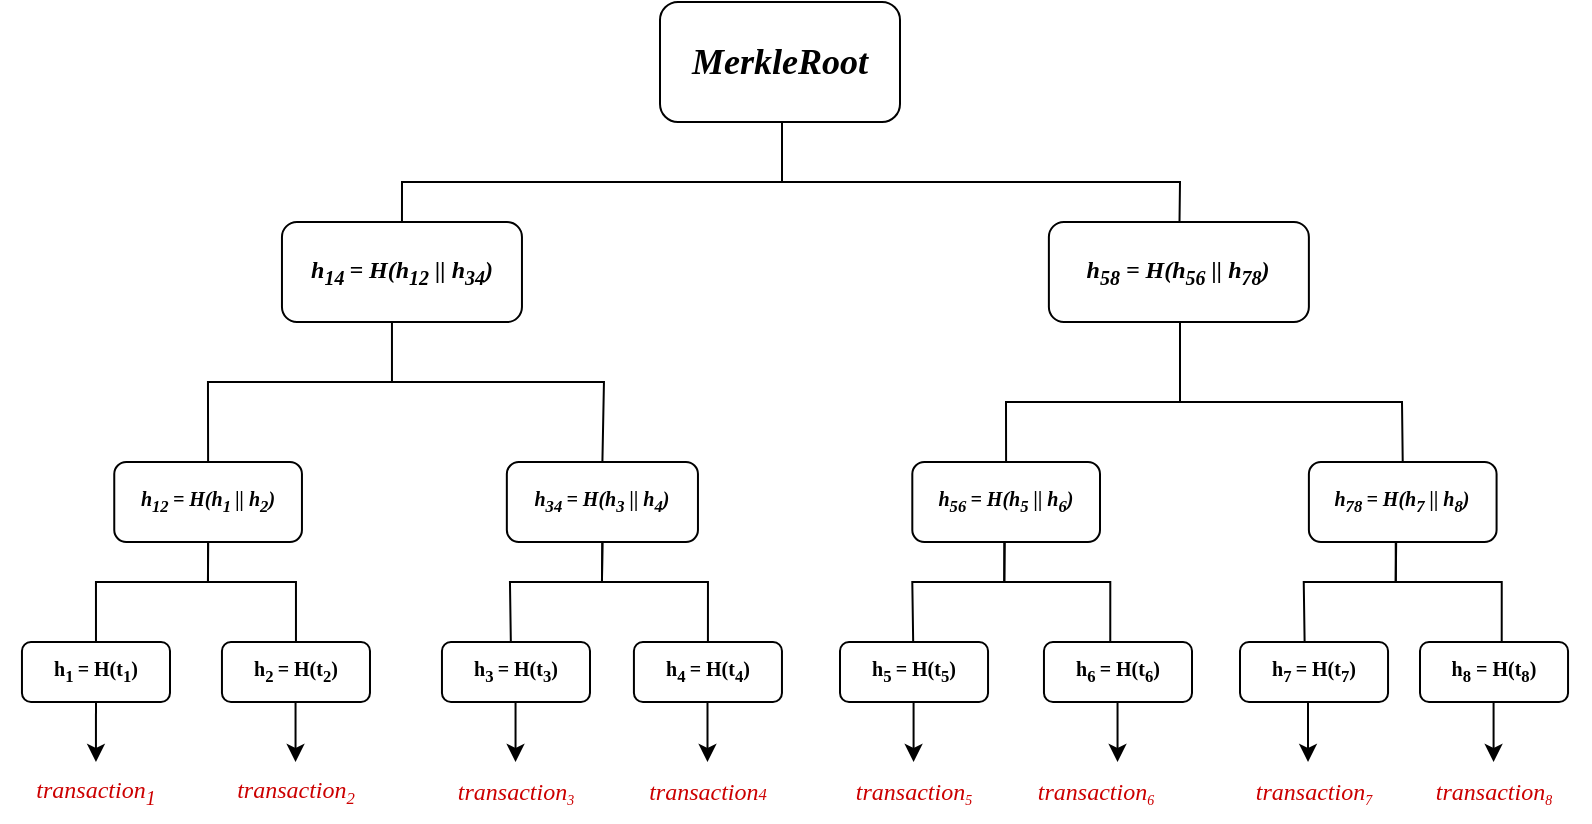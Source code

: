 <mxfile version="26.1.3">
  <diagram name="Pagina-1" id="olI59oHaWYNwMebBQ4Hc">
    <mxGraphModel dx="700" dy="348" grid="1" gridSize="10" guides="1" tooltips="1" connect="1" arrows="1" fold="1" page="1" pageScale="1" pageWidth="2339" pageHeight="3300" math="0" shadow="0">
      <root>
        <mxCell id="0" />
        <mxCell id="1" parent="0" />
        <mxCell id="f3K98u_8HfmXeUA_kZeC-1" value="&lt;font style=&quot;font-size: 18px;&quot;&gt;&lt;b&gt;&lt;i&gt;MerkleRoot&lt;/i&gt;&lt;/b&gt;&lt;/font&gt;" style="rounded=1;whiteSpace=wrap;html=1;fontFamily=Comic Sans MS;" vertex="1" parent="1">
          <mxGeometry x="420" y="150" width="120" height="60" as="geometry" />
        </mxCell>
        <mxCell id="f3K98u_8HfmXeUA_kZeC-2" value="h&lt;sub&gt;58&lt;/sub&gt;&amp;nbsp;= H(h&lt;sub&gt;56&lt;/sub&gt;&amp;nbsp;|| h&lt;sub&gt;78&lt;/sub&gt;)" style="rounded=1;whiteSpace=wrap;html=1;fontFamily=Comic Sans MS;fontStyle=3" vertex="1" parent="1">
          <mxGeometry x="614.44" y="260" width="130" height="50" as="geometry" />
        </mxCell>
        <mxCell id="f3K98u_8HfmXeUA_kZeC-3" value="h&lt;sub&gt;14 &lt;/sub&gt;= H(h&lt;sub&gt;12&lt;/sub&gt;&amp;nbsp;|| h&lt;sub&gt;34&lt;/sub&gt;)" style="rounded=1;whiteSpace=wrap;html=1;fontFamily=Comic Sans MS;fontStyle=3" vertex="1" parent="1">
          <mxGeometry x="230.98" y="260" width="120" height="50" as="geometry" />
        </mxCell>
        <mxCell id="f3K98u_8HfmXeUA_kZeC-6" value="h&lt;sub&gt;78&amp;nbsp;&lt;/sub&gt;= H(h&lt;span&gt;&lt;sub&gt;7&lt;/sub&gt;&lt;/span&gt;&amp;nbsp;|| h&lt;span&gt;&lt;sub&gt;8&lt;/sub&gt;&lt;/span&gt;)" style="rounded=1;whiteSpace=wrap;html=1;fontFamily=Comic Sans MS;fontSize=10;fontStyle=3" vertex="1" parent="1">
          <mxGeometry x="744.444" y="380" width="93.846" height="40" as="geometry" />
        </mxCell>
        <mxCell id="f3K98u_8HfmXeUA_kZeC-7" value="h&lt;sub&gt;56&amp;nbsp;&lt;/sub&gt;= H(h&lt;span&gt;&lt;sub&gt;5&lt;/sub&gt;&lt;/span&gt;&amp;nbsp;|| h&lt;span&gt;&lt;sub&gt;6&lt;/sub&gt;&lt;/span&gt;)" style="rounded=1;whiteSpace=wrap;html=1;fontFamily=Comic Sans MS;fontSize=10;fontStyle=3" vertex="1" parent="1">
          <mxGeometry x="546.154" y="380" width="93.846" height="40" as="geometry" />
        </mxCell>
        <mxCell id="f3K98u_8HfmXeUA_kZeC-8" value="h&lt;sub&gt;34 &lt;/sub&gt;= H(h&lt;sub&gt;3&lt;/sub&gt;&amp;nbsp;|| h&lt;sub&gt;4&lt;/sub&gt;)" style="rounded=1;whiteSpace=wrap;html=1;fontFamily=Comic Sans MS;fontSize=10;fontStyle=3" vertex="1" parent="1">
          <mxGeometry x="343.42" y="380" width="95.56" height="40" as="geometry" />
        </mxCell>
        <mxCell id="f3K98u_8HfmXeUA_kZeC-9" value="h&lt;span&gt;&lt;sub&gt;12&amp;nbsp;&lt;/sub&gt;= H(h&lt;sub&gt;1&amp;nbsp;&lt;/sub&gt;|| h&lt;sub&gt;2&lt;/sub&gt;)&lt;/span&gt;" style="rounded=1;whiteSpace=wrap;html=1;fontFamily=Comic Sans MS;fontSize=10;fontStyle=3" vertex="1" parent="1">
          <mxGeometry x="147.13" y="380" width="93.846" height="40" as="geometry" />
        </mxCell>
        <mxCell id="f3K98u_8HfmXeUA_kZeC-12" value="h&lt;sub&gt;3&amp;nbsp;&lt;/sub&gt;= H(t&lt;span&gt;&lt;sub&gt;3&lt;/sub&gt;&lt;/span&gt;)" style="rounded=1;whiteSpace=wrap;html=1;fontFamily=Comic Sans MS;fontSize=10;fontStyle=1" vertex="1" parent="1">
          <mxGeometry x="310.982" y="470" width="74.019" height="30" as="geometry" />
        </mxCell>
        <mxCell id="f3K98u_8HfmXeUA_kZeC-13" value="h&lt;sub&gt;2&amp;nbsp;&lt;/sub&gt;= H(t&lt;span&gt;&lt;sub&gt;2&lt;/sub&gt;&lt;/span&gt;)" style="rounded=1;whiteSpace=wrap;html=1;fontFamily=Comic Sans MS;fontSize=10;fontStyle=1" vertex="1" parent="1">
          <mxGeometry x="200.977" y="470" width="74.019" height="30" as="geometry" />
        </mxCell>
        <mxCell id="f3K98u_8HfmXeUA_kZeC-14" value="h&lt;sub&gt;1 &lt;/sub&gt;= H(t&lt;sub&gt;1&lt;/sub&gt;)" style="rounded=1;whiteSpace=wrap;html=1;fontFamily=Comic Sans MS;fontSize=10;fontStyle=1" vertex="1" parent="1">
          <mxGeometry x="100.98" y="470" width="74.019" height="30" as="geometry" />
        </mxCell>
        <mxCell id="f3K98u_8HfmXeUA_kZeC-15" value="h&lt;sub&gt;8&lt;/sub&gt;&lt;span&gt; &lt;/span&gt;= H(t&lt;span&gt;&lt;sub&gt;8&lt;/sub&gt;&lt;/span&gt;)" style="rounded=1;whiteSpace=wrap;html=1;fontFamily=Comic Sans MS;fontSize=10;fontStyle=1" vertex="1" parent="1">
          <mxGeometry x="800.001" y="470" width="74.019" height="30" as="geometry" />
        </mxCell>
        <mxCell id="f3K98u_8HfmXeUA_kZeC-16" value="h&lt;sub&gt;7&amp;nbsp;&lt;/sub&gt;= H(t&lt;span&gt;&lt;sub&gt;7&lt;/sub&gt;&lt;/span&gt;)" style="rounded=1;whiteSpace=wrap;html=1;fontFamily=Comic Sans MS;fontSize=10;fontStyle=1" vertex="1" parent="1">
          <mxGeometry x="710.0" y="470" width="74.019" height="30" as="geometry" />
        </mxCell>
        <mxCell id="f3K98u_8HfmXeUA_kZeC-17" value="h&lt;sub&gt;6&amp;nbsp;&lt;/sub&gt;= H(t&lt;span&gt;&lt;sub&gt;6&lt;/sub&gt;&lt;/span&gt;)" style="rounded=1;whiteSpace=wrap;html=1;fontFamily=Comic Sans MS;fontSize=10;fontStyle=1" vertex="1" parent="1">
          <mxGeometry x="611.979" y="470" width="74.019" height="30" as="geometry" />
        </mxCell>
        <mxCell id="f3K98u_8HfmXeUA_kZeC-18" value="h&lt;sub&gt;5&amp;nbsp;&lt;/sub&gt;= H(t&lt;span&gt;&lt;sub&gt;5&lt;/sub&gt;&lt;/span&gt;)" style="rounded=1;whiteSpace=wrap;html=1;fontFamily=Comic Sans MS;fontSize=10;fontStyle=1" vertex="1" parent="1">
          <mxGeometry x="510.002" y="470" width="74.019" height="30" as="geometry" />
        </mxCell>
        <mxCell id="f3K98u_8HfmXeUA_kZeC-23" value="h&lt;sub&gt;4 &lt;/sub&gt;= H(t&lt;sub&gt;4&lt;/sub&gt;)" style="rounded=1;whiteSpace=wrap;html=1;fontFamily=Comic Sans MS;fontSize=10;fontStyle=1" vertex="1" parent="1">
          <mxGeometry x="406.962" y="470" width="74.019" height="30" as="geometry" />
        </mxCell>
        <mxCell id="f3K98u_8HfmXeUA_kZeC-25" value="transaction&lt;sub&gt;1&lt;/sub&gt;" style="text;html=1;align=center;verticalAlign=middle;whiteSpace=wrap;rounded=0;fontFamily=Comic Sans MS;fontStyle=2;fontColor=#CC0000;" vertex="1" parent="1">
          <mxGeometry x="90.0" y="530" width="95.98" height="30" as="geometry" />
        </mxCell>
        <mxCell id="f3K98u_8HfmXeUA_kZeC-26" value="transaction&lt;span style=&quot;font-size: 10px;&quot;&gt;&lt;sub&gt;2&lt;/sub&gt;&lt;/span&gt;" style="text;html=1;align=center;verticalAlign=middle;whiteSpace=wrap;rounded=0;fontFamily=Comic Sans MS;fontStyle=2;fontColor=#CC0000;" vertex="1" parent="1">
          <mxGeometry x="190.0" y="530" width="95.98" height="30" as="geometry" />
        </mxCell>
        <mxCell id="f3K98u_8HfmXeUA_kZeC-30" value="transaction&lt;span style=&quot;font-size: 8.333px;&quot;&gt;&lt;sub&gt;3&lt;/sub&gt;&lt;/span&gt;" style="text;html=1;align=center;verticalAlign=middle;whiteSpace=wrap;rounded=0;fontFamily=Comic Sans MS;fontStyle=2;fontColor=#CC0000;" vertex="1" parent="1">
          <mxGeometry x="300" y="530" width="95.98" height="30" as="geometry" />
        </mxCell>
        <mxCell id="f3K98u_8HfmXeUA_kZeC-31" value="transaction&lt;span style=&quot;font-size: 8.333px;&quot;&gt;4&lt;/span&gt;" style="text;html=1;align=center;verticalAlign=middle;whiteSpace=wrap;rounded=0;fontFamily=Comic Sans MS;fontStyle=2;fontColor=#CC0000;" vertex="1" parent="1">
          <mxGeometry x="395.98" y="530" width="95.98" height="30" as="geometry" />
        </mxCell>
        <mxCell id="f3K98u_8HfmXeUA_kZeC-32" value="transaction&lt;span style=&quot;font-size: 8.333px;&quot;&gt;&lt;sub&gt;5&lt;/sub&gt;&lt;/span&gt;" style="text;html=1;align=center;verticalAlign=middle;whiteSpace=wrap;rounded=0;fontFamily=Comic Sans MS;fontStyle=2;fontColor=#CC0000;" vertex="1" parent="1">
          <mxGeometry x="499.02" y="530" width="95.98" height="30" as="geometry" />
        </mxCell>
        <mxCell id="f3K98u_8HfmXeUA_kZeC-33" value="transaction&lt;span style=&quot;font-size: 8.333px;&quot;&gt;&lt;sub&gt;6&lt;/sub&gt;&lt;/span&gt;" style="text;html=1;align=center;verticalAlign=middle;whiteSpace=wrap;rounded=0;fontFamily=Comic Sans MS;fontStyle=2;fontColor=#CC0000;" vertex="1" parent="1">
          <mxGeometry x="590.02" y="530" width="95.98" height="30" as="geometry" />
        </mxCell>
        <mxCell id="f3K98u_8HfmXeUA_kZeC-34" value="transaction&lt;span style=&quot;font-size: 8.333px;&quot;&gt;&lt;sub&gt;7&lt;/sub&gt;&lt;/span&gt;" style="text;html=1;align=center;verticalAlign=middle;whiteSpace=wrap;rounded=0;fontFamily=Comic Sans MS;fontStyle=2;fontColor=#CC0000;" vertex="1" parent="1">
          <mxGeometry x="699.02" y="530" width="95.98" height="30" as="geometry" />
        </mxCell>
        <mxCell id="f3K98u_8HfmXeUA_kZeC-36" value="transaction&lt;span style=&quot;font-size: 8.333px;&quot;&gt;&lt;sub&gt;8&lt;/sub&gt;&lt;/span&gt;" style="text;html=1;align=center;verticalAlign=middle;whiteSpace=wrap;rounded=0;fontFamily=Comic Sans MS;fontStyle=2;fontColor=#CC0000;" vertex="1" parent="1">
          <mxGeometry x="789.02" y="530" width="95.98" height="30" as="geometry" />
        </mxCell>
        <mxCell id="f3K98u_8HfmXeUA_kZeC-41" value="" style="endArrow=none;html=1;rounded=0;exitX=0.5;exitY=0;exitDx=0;exitDy=0;" edge="1" parent="1" source="f3K98u_8HfmXeUA_kZeC-9">
          <mxGeometry width="50" height="50" relative="1" as="geometry">
            <mxPoint x="150.98" y="350" as="sourcePoint" />
            <mxPoint x="285.98" y="310" as="targetPoint" />
            <Array as="points">
              <mxPoint x="193.98" y="340" />
              <mxPoint x="285.98" y="340" />
            </Array>
          </mxGeometry>
        </mxCell>
        <mxCell id="f3K98u_8HfmXeUA_kZeC-42" value="" style="endArrow=none;html=1;rounded=0;exitX=0.5;exitY=0;exitDx=0;exitDy=0;" edge="1" parent="1" source="f3K98u_8HfmXeUA_kZeC-8">
          <mxGeometry width="50" height="50" relative="1" as="geometry">
            <mxPoint x="520.98" y="410" as="sourcePoint" />
            <mxPoint x="310.98" y="340" as="targetPoint" />
            <Array as="points">
              <mxPoint x="391.98" y="340" />
              <mxPoint x="280.98" y="340" />
            </Array>
          </mxGeometry>
        </mxCell>
        <mxCell id="f3K98u_8HfmXeUA_kZeC-44" value="" style="endArrow=none;html=1;rounded=0;" edge="1" parent="1" source="f3K98u_8HfmXeUA_kZeC-7">
          <mxGeometry width="50" height="50" relative="1" as="geometry">
            <mxPoint x="620" y="370" as="sourcePoint" />
            <mxPoint x="680" y="310" as="targetPoint" />
            <Array as="points">
              <mxPoint x="593" y="350" />
              <mxPoint x="680" y="350" />
            </Array>
          </mxGeometry>
        </mxCell>
        <mxCell id="f3K98u_8HfmXeUA_kZeC-45" value="" style="endArrow=none;html=1;rounded=0;exitX=0.5;exitY=0;exitDx=0;exitDy=0;" edge="1" parent="1" source="f3K98u_8HfmXeUA_kZeC-6">
          <mxGeometry width="50" height="50" relative="1" as="geometry">
            <mxPoint x="750" y="410" as="sourcePoint" />
            <mxPoint x="680" y="310" as="targetPoint" />
            <Array as="points">
              <mxPoint x="791" y="350" />
              <mxPoint x="680" y="350" />
            </Array>
          </mxGeometry>
        </mxCell>
        <mxCell id="f3K98u_8HfmXeUA_kZeC-46" value="" style="endArrow=none;html=1;rounded=0;entryX=0.5;entryY=1;entryDx=0;entryDy=0;exitX=0.5;exitY=0;exitDx=0;exitDy=0;" edge="1" parent="1" source="f3K98u_8HfmXeUA_kZeC-14" target="f3K98u_8HfmXeUA_kZeC-9">
          <mxGeometry width="50" height="50" relative="1" as="geometry">
            <mxPoint x="310.98" y="400" as="sourcePoint" />
            <mxPoint x="360.98" y="350" as="targetPoint" />
            <Array as="points">
              <mxPoint x="137.98" y="440" />
              <mxPoint x="193.98" y="440" />
            </Array>
          </mxGeometry>
        </mxCell>
        <mxCell id="f3K98u_8HfmXeUA_kZeC-47" value="" style="endArrow=none;html=1;rounded=0;exitX=0.5;exitY=1;exitDx=0;exitDy=0;entryX=0.5;entryY=0;entryDx=0;entryDy=0;" edge="1" parent="1" source="f3K98u_8HfmXeUA_kZeC-9" target="f3K98u_8HfmXeUA_kZeC-13">
          <mxGeometry width="50" height="50" relative="1" as="geometry">
            <mxPoint x="310.98" y="450" as="sourcePoint" />
            <mxPoint x="360.98" y="400" as="targetPoint" />
            <Array as="points">
              <mxPoint x="193.98" y="440" />
              <mxPoint x="237.98" y="440" />
            </Array>
          </mxGeometry>
        </mxCell>
        <mxCell id="f3K98u_8HfmXeUA_kZeC-51" value="" style="endArrow=none;html=1;rounded=0;entryX=0.5;entryY=1;entryDx=0;entryDy=0;" edge="1" parent="1" target="f3K98u_8HfmXeUA_kZeC-8">
          <mxGeometry width="50" height="50" relative="1" as="geometry">
            <mxPoint x="345.42" y="470" as="sourcePoint" />
            <mxPoint x="391.98" y="430" as="targetPoint" />
            <Array as="points">
              <mxPoint x="344.98" y="440" />
              <mxPoint x="390.98" y="440" />
            </Array>
          </mxGeometry>
        </mxCell>
        <mxCell id="f3K98u_8HfmXeUA_kZeC-52" value="" style="endArrow=none;html=1;rounded=0;entryX=0.5;entryY=1;entryDx=0;entryDy=0;exitX=0.5;exitY=0;exitDx=0;exitDy=0;" edge="1" parent="1">
          <mxGeometry width="50" height="50" relative="1" as="geometry">
            <mxPoint x="443.971" y="470" as="sourcePoint" />
            <mxPoint x="391.2" y="420" as="targetPoint" />
            <Array as="points">
              <mxPoint x="443.98" y="440" />
              <mxPoint x="390.98" y="440" />
            </Array>
          </mxGeometry>
        </mxCell>
        <mxCell id="f3K98u_8HfmXeUA_kZeC-53" value="" style="endArrow=none;html=1;rounded=0;entryX=0.5;entryY=1;entryDx=0;entryDy=0;" edge="1" parent="1">
          <mxGeometry width="50" height="50" relative="1" as="geometry">
            <mxPoint x="546.59" y="470" as="sourcePoint" />
            <mxPoint x="592.15" y="420" as="targetPoint" />
            <Array as="points">
              <mxPoint x="546.15" y="440" />
              <mxPoint x="592.15" y="440" />
            </Array>
          </mxGeometry>
        </mxCell>
        <mxCell id="f3K98u_8HfmXeUA_kZeC-54" value="" style="endArrow=none;html=1;rounded=0;entryX=0.5;entryY=1;entryDx=0;entryDy=0;exitX=0.5;exitY=0;exitDx=0;exitDy=0;" edge="1" parent="1">
          <mxGeometry width="50" height="50" relative="1" as="geometry">
            <mxPoint x="645.141" y="470" as="sourcePoint" />
            <mxPoint x="592.37" y="420" as="targetPoint" />
            <Array as="points">
              <mxPoint x="645.15" y="440" />
              <mxPoint x="592.15" y="440" />
            </Array>
          </mxGeometry>
        </mxCell>
        <mxCell id="f3K98u_8HfmXeUA_kZeC-55" value="" style="endArrow=none;html=1;rounded=0;entryX=0.5;entryY=1;entryDx=0;entryDy=0;" edge="1" parent="1">
          <mxGeometry width="50" height="50" relative="1" as="geometry">
            <mxPoint x="742.31" y="470" as="sourcePoint" />
            <mxPoint x="787.87" y="420" as="targetPoint" />
            <Array as="points">
              <mxPoint x="741.87" y="440" />
              <mxPoint x="787.87" y="440" />
            </Array>
          </mxGeometry>
        </mxCell>
        <mxCell id="f3K98u_8HfmXeUA_kZeC-56" value="" style="endArrow=none;html=1;rounded=0;entryX=0.5;entryY=1;entryDx=0;entryDy=0;exitX=0.5;exitY=0;exitDx=0;exitDy=0;" edge="1" parent="1">
          <mxGeometry width="50" height="50" relative="1" as="geometry">
            <mxPoint x="840.861" y="470" as="sourcePoint" />
            <mxPoint x="788.09" y="420" as="targetPoint" />
            <Array as="points">
              <mxPoint x="840.87" y="440" />
              <mxPoint x="787.87" y="440" />
            </Array>
          </mxGeometry>
        </mxCell>
        <mxCell id="f3K98u_8HfmXeUA_kZeC-57" value="" style="endArrow=classic;html=1;rounded=0;exitX=0.5;exitY=1;exitDx=0;exitDy=0;" edge="1" parent="1" source="f3K98u_8HfmXeUA_kZeC-14">
          <mxGeometry width="50" height="50" relative="1" as="geometry">
            <mxPoint x="110.98" y="510" as="sourcePoint" />
            <mxPoint x="137.98" y="530" as="targetPoint" />
          </mxGeometry>
        </mxCell>
        <mxCell id="f3K98u_8HfmXeUA_kZeC-58" value="" style="endArrow=classic;html=1;rounded=0;exitX=0.5;exitY=1;exitDx=0;exitDy=0;" edge="1" parent="1">
          <mxGeometry width="50" height="50" relative="1" as="geometry">
            <mxPoint x="237.77" y="500" as="sourcePoint" />
            <mxPoint x="237.77" y="530" as="targetPoint" />
          </mxGeometry>
        </mxCell>
        <mxCell id="f3K98u_8HfmXeUA_kZeC-59" value="" style="endArrow=classic;html=1;rounded=0;exitX=0.5;exitY=1;exitDx=0;exitDy=0;" edge="1" parent="1">
          <mxGeometry width="50" height="50" relative="1" as="geometry">
            <mxPoint x="347.77" y="500" as="sourcePoint" />
            <mxPoint x="347.77" y="530" as="targetPoint" />
          </mxGeometry>
        </mxCell>
        <mxCell id="f3K98u_8HfmXeUA_kZeC-60" value="" style="endArrow=classic;html=1;rounded=0;exitX=0.5;exitY=1;exitDx=0;exitDy=0;" edge="1" parent="1">
          <mxGeometry width="50" height="50" relative="1" as="geometry">
            <mxPoint x="443.75" y="500" as="sourcePoint" />
            <mxPoint x="443.75" y="530" as="targetPoint" />
          </mxGeometry>
        </mxCell>
        <mxCell id="f3K98u_8HfmXeUA_kZeC-61" value="" style="endArrow=classic;html=1;rounded=0;exitX=0.5;exitY=1;exitDx=0;exitDy=0;" edge="1" parent="1">
          <mxGeometry width="50" height="50" relative="1" as="geometry">
            <mxPoint x="546.79" y="500" as="sourcePoint" />
            <mxPoint x="546.79" y="530" as="targetPoint" />
          </mxGeometry>
        </mxCell>
        <mxCell id="f3K98u_8HfmXeUA_kZeC-62" value="" style="endArrow=classic;html=1;rounded=0;exitX=0.5;exitY=1;exitDx=0;exitDy=0;" edge="1" parent="1">
          <mxGeometry width="50" height="50" relative="1" as="geometry">
            <mxPoint x="648.77" y="500" as="sourcePoint" />
            <mxPoint x="648.77" y="530" as="targetPoint" />
          </mxGeometry>
        </mxCell>
        <mxCell id="f3K98u_8HfmXeUA_kZeC-63" value="" style="endArrow=classic;html=1;rounded=0;exitX=0.5;exitY=1;exitDx=0;exitDy=0;" edge="1" parent="1">
          <mxGeometry width="50" height="50" relative="1" as="geometry">
            <mxPoint x="744.01" y="500" as="sourcePoint" />
            <mxPoint x="744.01" y="530" as="targetPoint" />
          </mxGeometry>
        </mxCell>
        <mxCell id="f3K98u_8HfmXeUA_kZeC-64" value="" style="endArrow=classic;html=1;rounded=0;exitX=0.5;exitY=1;exitDx=0;exitDy=0;" edge="1" parent="1">
          <mxGeometry width="50" height="50" relative="1" as="geometry">
            <mxPoint x="836.79" y="500" as="sourcePoint" />
            <mxPoint x="836.79" y="530" as="targetPoint" />
          </mxGeometry>
        </mxCell>
        <mxCell id="f3K98u_8HfmXeUA_kZeC-66" value="" style="endArrow=none;html=1;rounded=0;entryX=0.5;entryY=1;entryDx=0;entryDy=0;exitX=0.5;exitY=0;exitDx=0;exitDy=0;" edge="1" parent="1" source="f3K98u_8HfmXeUA_kZeC-3">
          <mxGeometry width="50" height="50" relative="1" as="geometry">
            <mxPoint x="291.98" y="260" as="sourcePoint" />
            <mxPoint x="481" y="210" as="targetPoint" />
            <Array as="points">
              <mxPoint x="291" y="240" />
              <mxPoint x="481" y="240" />
            </Array>
          </mxGeometry>
        </mxCell>
        <mxCell id="f3K98u_8HfmXeUA_kZeC-67" value="" style="endArrow=none;html=1;rounded=0;" edge="1" parent="1" source="f3K98u_8HfmXeUA_kZeC-2">
          <mxGeometry width="50" height="50" relative="1" as="geometry">
            <mxPoint x="550" y="280" as="sourcePoint" />
            <mxPoint x="480" y="240" as="targetPoint" />
            <Array as="points">
              <mxPoint x="680" y="240" />
            </Array>
          </mxGeometry>
        </mxCell>
      </root>
    </mxGraphModel>
  </diagram>
</mxfile>
